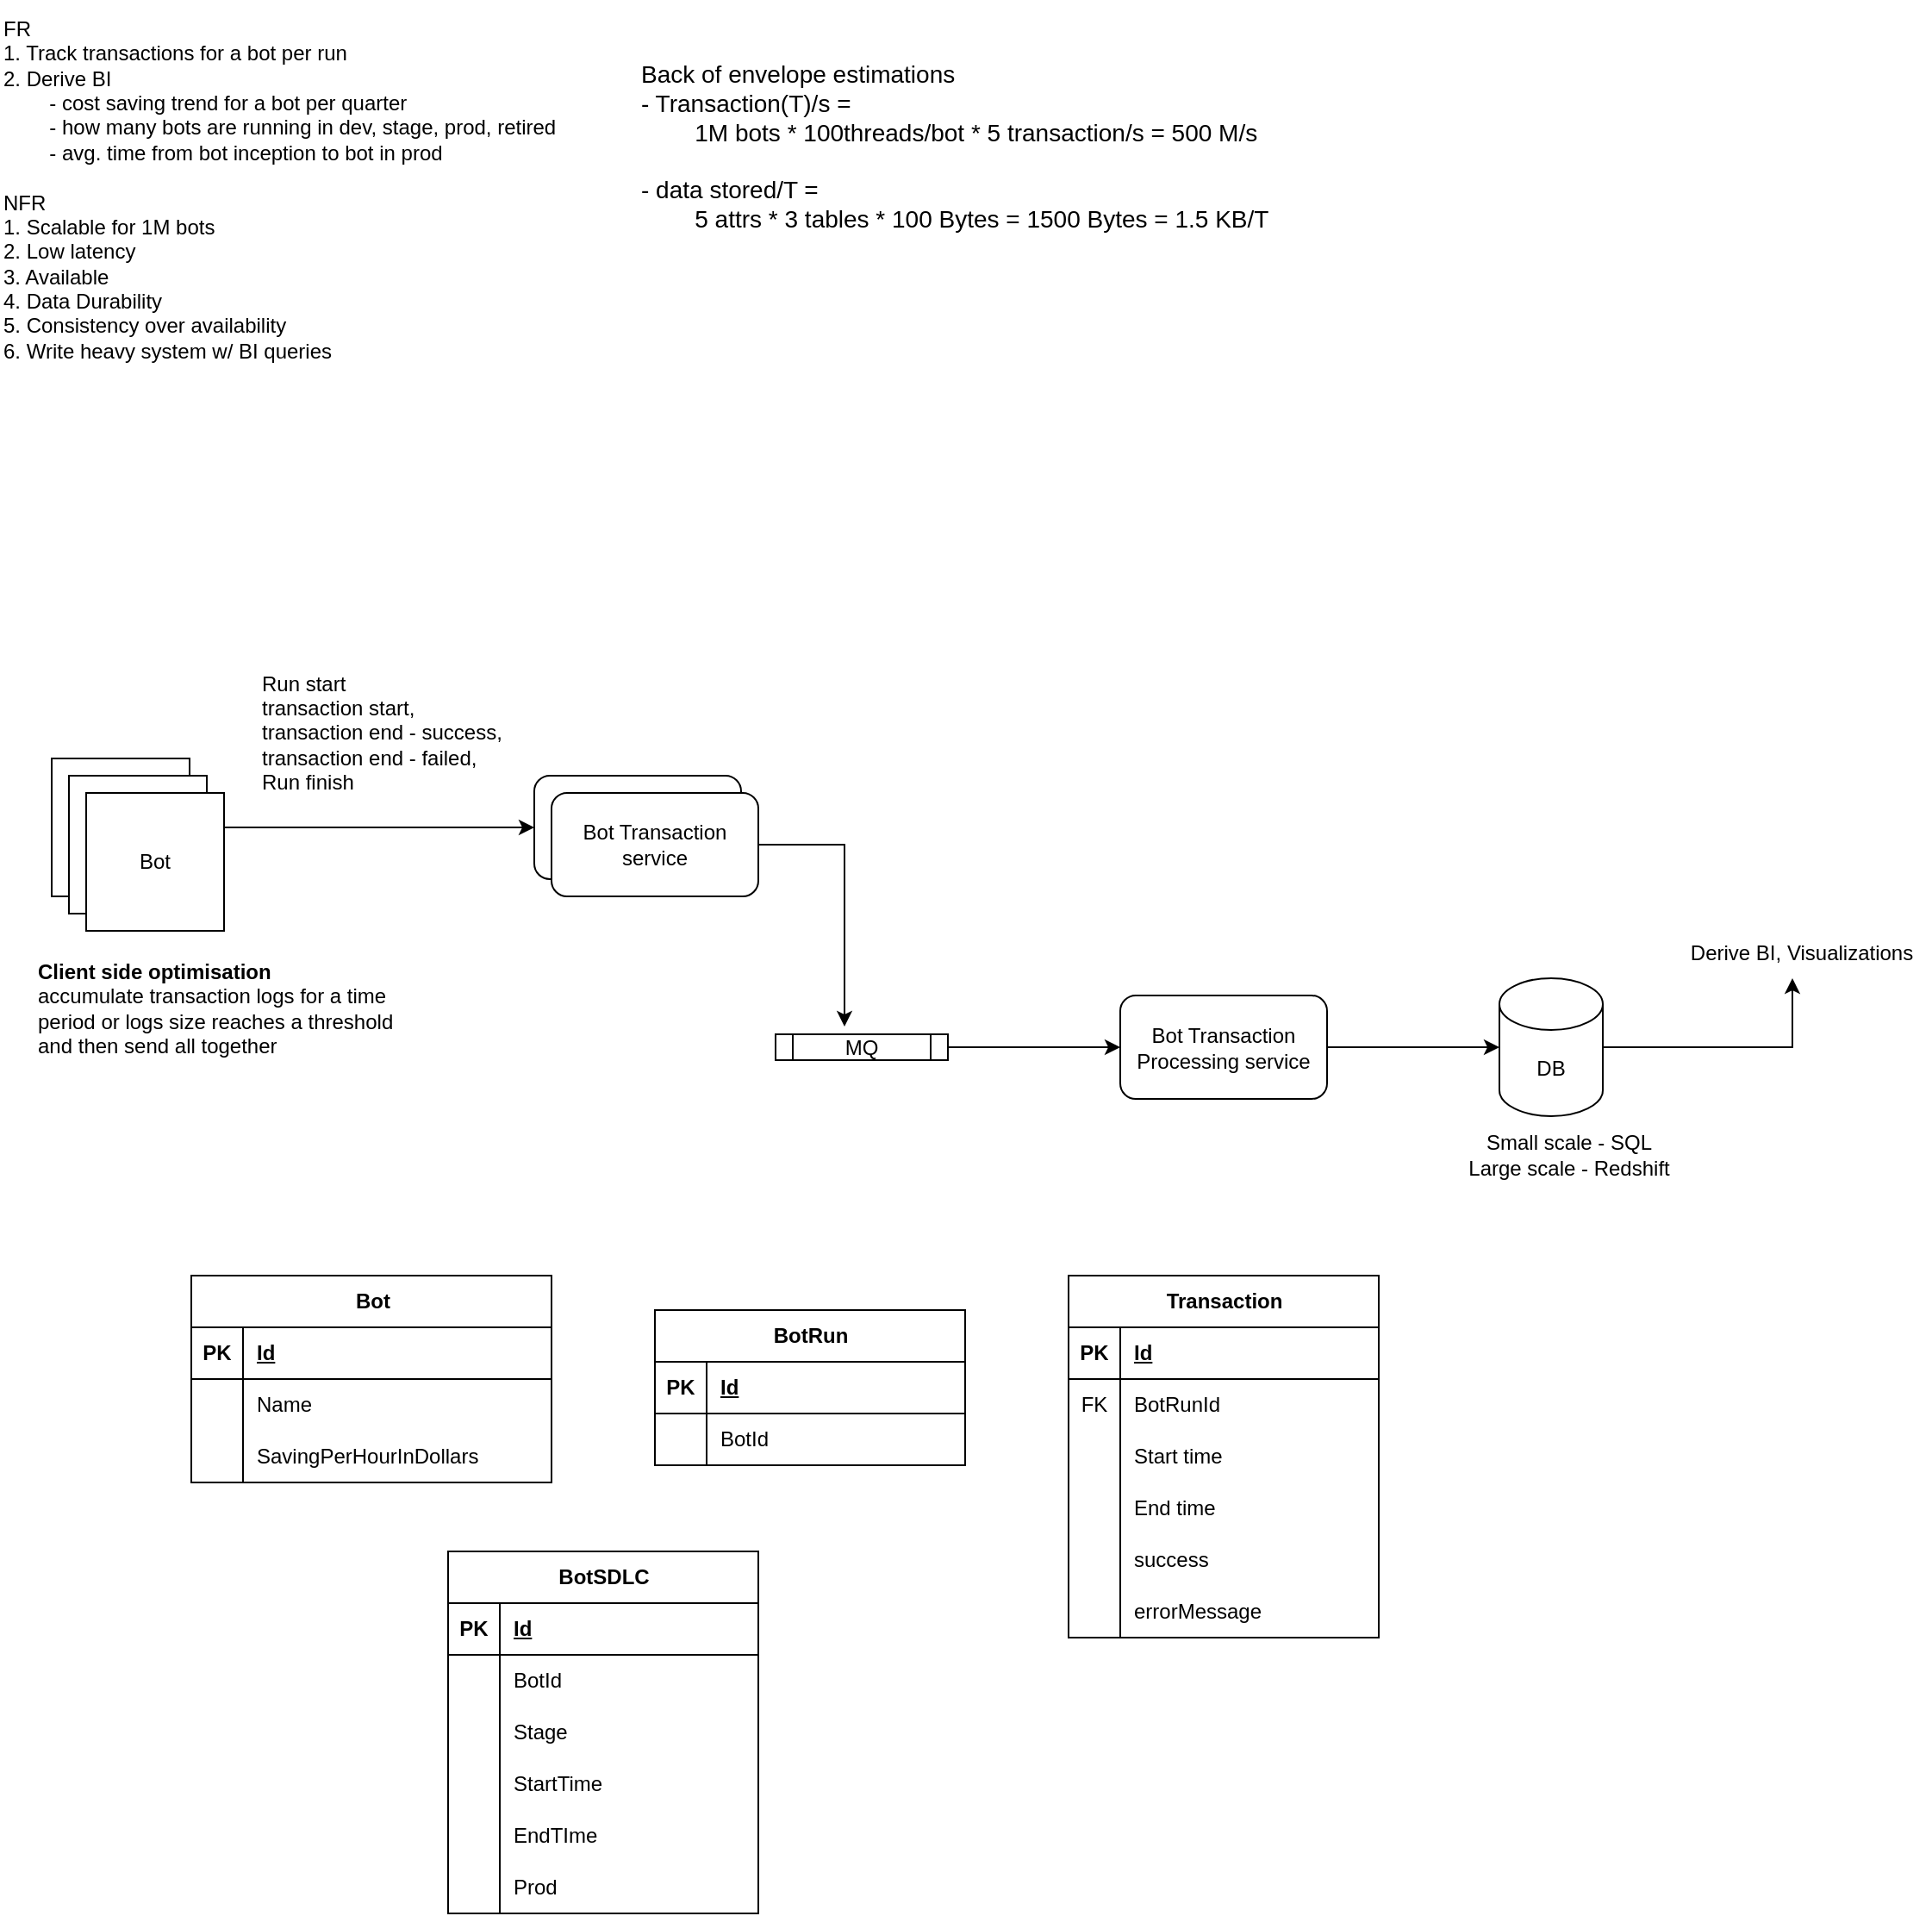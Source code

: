 <mxfile version="22.1.3" type="github">
  <diagram name="Page-1" id="xJvcXuqUQ8Qbdydhz7cT">
    <mxGraphModel dx="1436" dy="985" grid="1" gridSize="10" guides="1" tooltips="1" connect="1" arrows="1" fold="1" page="1" pageScale="1" pageWidth="827" pageHeight="1169" math="0" shadow="0">
      <root>
        <mxCell id="0" />
        <mxCell id="1" parent="0" />
        <mxCell id="weApvxQsDmEx9xJzjFPK-4" style="edgeStyle=orthogonalEdgeStyle;rounded=0;orthogonalLoop=1;jettySize=auto;html=1;" edge="1" parent="1" source="weApvxQsDmEx9xJzjFPK-1">
          <mxGeometry relative="1" as="geometry">
            <mxPoint x="330" y="480" as="targetPoint" />
          </mxGeometry>
        </mxCell>
        <mxCell id="weApvxQsDmEx9xJzjFPK-1" value="Bot 1" style="whiteSpace=wrap;html=1;aspect=fixed;" vertex="1" parent="1">
          <mxGeometry x="50" y="440" width="80" height="80" as="geometry" />
        </mxCell>
        <mxCell id="weApvxQsDmEx9xJzjFPK-5" value="Run start &lt;br&gt;transaction start,&lt;br&gt;transaction end - success, &lt;br&gt;transaction end - failed,&lt;br&gt;Run finish&amp;nbsp;" style="text;html=1;align=left;verticalAlign=middle;resizable=0;points=[];autosize=1;strokeColor=none;fillColor=none;" vertex="1" parent="1">
          <mxGeometry x="170" y="380" width="160" height="90" as="geometry" />
        </mxCell>
        <mxCell id="weApvxQsDmEx9xJzjFPK-6" value="Bot Transaction service" style="rounded=1;whiteSpace=wrap;html=1;" vertex="1" parent="1">
          <mxGeometry x="330" y="450" width="120" height="60" as="geometry" />
        </mxCell>
        <mxCell id="weApvxQsDmEx9xJzjFPK-7" value="FR&lt;br&gt;1. Track transactions for a bot per run&lt;br&gt;2. Derive BI&lt;br&gt;&lt;span style=&quot;white-space: pre;&quot;&gt;&#x9;&lt;/span&gt;- cost saving trend for a bot per quarter&lt;br&gt;&lt;span style=&quot;white-space: pre;&quot;&gt;&#x9;&lt;/span&gt;- how many bots are running in dev, stage, prod, retired&lt;br&gt;&lt;span style=&quot;white-space: pre;&quot;&gt;&#x9;&lt;/span&gt;- avg. time from bot inception to bot in prod&lt;br&gt;&lt;br&gt;NFR&lt;br&gt;1. Scalable for 1M bots&amp;nbsp;&lt;br&gt;2. Low latency&lt;br&gt;3. Available&lt;br&gt;4. Data Durability&amp;nbsp;&lt;br&gt;5. Consistency over availability&lt;br&gt;6. Write heavy system w/ BI queries" style="text;html=1;align=left;verticalAlign=middle;resizable=0;points=[];autosize=1;strokeColor=none;fillColor=none;" vertex="1" parent="1">
          <mxGeometry x="20" width="340" height="220" as="geometry" />
        </mxCell>
        <mxCell id="weApvxQsDmEx9xJzjFPK-20" style="edgeStyle=orthogonalEdgeStyle;rounded=0;orthogonalLoop=1;jettySize=auto;html=1;" edge="1" parent="1" source="weApvxQsDmEx9xJzjFPK-10" target="weApvxQsDmEx9xJzjFPK-21">
          <mxGeometry relative="1" as="geometry">
            <mxPoint x="1090" y="540" as="targetPoint" />
            <Array as="points">
              <mxPoint x="1060" y="607" />
            </Array>
          </mxGeometry>
        </mxCell>
        <mxCell id="weApvxQsDmEx9xJzjFPK-10" value="DB" style="shape=cylinder3;whiteSpace=wrap;html=1;boundedLbl=1;backgroundOutline=1;size=15;" vertex="1" parent="1">
          <mxGeometry x="890" y="567.5" width="60" height="80" as="geometry" />
        </mxCell>
        <mxCell id="weApvxQsDmEx9xJzjFPK-12" value="&lt;font style=&quot;font-size: 14px;&quot;&gt;Back of envelope estimations&lt;br&gt;- Transaction(T)/s = &lt;br&gt;&lt;span style=&quot;white-space: pre;&quot;&gt;&#x9;&lt;/span&gt;1M bots * 100threads/bot * 5 transaction/s = 500 M/s&lt;br&gt;&lt;br&gt;- data stored/T = &lt;br&gt;&lt;span style=&quot;white-space: pre;&quot;&gt;&#x9;&lt;/span&gt;5 attrs * 3 tables * 100 Bytes = 1500 Bytes = 1.5 KB/T&lt;/font&gt;" style="text;html=1;strokeColor=none;fillColor=none;align=left;verticalAlign=middle;whiteSpace=wrap;rounded=0;" vertex="1" parent="1">
          <mxGeometry x="390" y="20" width="430" height="130" as="geometry" />
        </mxCell>
        <mxCell id="weApvxQsDmEx9xJzjFPK-14" style="edgeStyle=orthogonalEdgeStyle;rounded=0;orthogonalLoop=1;jettySize=auto;html=1;entryX=0.4;entryY=-0.3;entryDx=0;entryDy=0;entryPerimeter=0;" edge="1" parent="1" source="weApvxQsDmEx9xJzjFPK-13" target="weApvxQsDmEx9xJzjFPK-15">
          <mxGeometry relative="1" as="geometry">
            <mxPoint x="510" y="580" as="targetPoint" />
          </mxGeometry>
        </mxCell>
        <mxCell id="weApvxQsDmEx9xJzjFPK-13" value="Bot Transaction service" style="rounded=1;whiteSpace=wrap;html=1;" vertex="1" parent="1">
          <mxGeometry x="340" y="460" width="120" height="60" as="geometry" />
        </mxCell>
        <mxCell id="weApvxQsDmEx9xJzjFPK-16" style="edgeStyle=orthogonalEdgeStyle;rounded=0;orthogonalLoop=1;jettySize=auto;html=1;entryX=0;entryY=0.5;entryDx=0;entryDy=0;" edge="1" parent="1" source="weApvxQsDmEx9xJzjFPK-15" target="weApvxQsDmEx9xJzjFPK-17">
          <mxGeometry relative="1" as="geometry">
            <mxPoint x="680" y="607.5" as="targetPoint" />
          </mxGeometry>
        </mxCell>
        <mxCell id="weApvxQsDmEx9xJzjFPK-15" value="MQ" style="shape=process;whiteSpace=wrap;html=1;backgroundOutline=1;" vertex="1" parent="1">
          <mxGeometry x="470" y="600" width="100" height="15" as="geometry" />
        </mxCell>
        <mxCell id="weApvxQsDmEx9xJzjFPK-17" value="Bot Transaction Processing service" style="rounded=1;whiteSpace=wrap;html=1;" vertex="1" parent="1">
          <mxGeometry x="670" y="577.5" width="120" height="60" as="geometry" />
        </mxCell>
        <mxCell id="weApvxQsDmEx9xJzjFPK-18" style="edgeStyle=orthogonalEdgeStyle;rounded=0;orthogonalLoop=1;jettySize=auto;html=1;entryX=0;entryY=0.5;entryDx=0;entryDy=0;entryPerimeter=0;" edge="1" parent="1" source="weApvxQsDmEx9xJzjFPK-17" target="weApvxQsDmEx9xJzjFPK-10">
          <mxGeometry relative="1" as="geometry" />
        </mxCell>
        <mxCell id="weApvxQsDmEx9xJzjFPK-19" value="Small scale - SQL&lt;br&gt;Large scale - Redshift" style="text;html=1;align=center;verticalAlign=middle;resizable=0;points=[];autosize=1;strokeColor=none;fillColor=none;" vertex="1" parent="1">
          <mxGeometry x="860" y="650" width="140" height="40" as="geometry" />
        </mxCell>
        <mxCell id="weApvxQsDmEx9xJzjFPK-21" value="Derive BI, Visualizations" style="text;html=1;align=center;verticalAlign=middle;resizable=0;points=[];autosize=1;strokeColor=none;fillColor=none;" vertex="1" parent="1">
          <mxGeometry x="990" y="537.5" width="150" height="30" as="geometry" />
        </mxCell>
        <mxCell id="weApvxQsDmEx9xJzjFPK-22" value="Bot" style="whiteSpace=wrap;html=1;aspect=fixed;" vertex="1" parent="1">
          <mxGeometry x="60" y="450" width="80" height="80" as="geometry" />
        </mxCell>
        <mxCell id="weApvxQsDmEx9xJzjFPK-23" value="Bot" style="whiteSpace=wrap;html=1;aspect=fixed;" vertex="1" parent="1">
          <mxGeometry x="70" y="460" width="80" height="80" as="geometry" />
        </mxCell>
        <mxCell id="weApvxQsDmEx9xJzjFPK-25" value="&lt;b&gt;Client side optimisation&lt;/b&gt;&lt;br&gt;accumulate transaction logs for a time &lt;br&gt;period or logs size reaches a threshold &lt;br&gt;and then send all together&amp;nbsp;" style="text;html=1;align=left;verticalAlign=middle;resizable=0;points=[];autosize=1;strokeColor=none;fillColor=none;" vertex="1" parent="1">
          <mxGeometry x="40" y="550" width="230" height="70" as="geometry" />
        </mxCell>
        <mxCell id="weApvxQsDmEx9xJzjFPK-30" value="Bot" style="shape=table;startSize=30;container=1;collapsible=1;childLayout=tableLayout;fixedRows=1;rowLines=0;fontStyle=1;align=center;resizeLast=1;html=1;" vertex="1" parent="1">
          <mxGeometry x="131" y="740" width="209" height="120" as="geometry">
            <mxRectangle x="340" y="740" width="70" height="30" as="alternateBounds" />
          </mxGeometry>
        </mxCell>
        <mxCell id="weApvxQsDmEx9xJzjFPK-31" value="" style="shape=tableRow;horizontal=0;startSize=0;swimlaneHead=0;swimlaneBody=0;fillColor=none;collapsible=0;dropTarget=0;points=[[0,0.5],[1,0.5]];portConstraint=eastwest;top=0;left=0;right=0;bottom=1;" vertex="1" parent="weApvxQsDmEx9xJzjFPK-30">
          <mxGeometry y="30" width="209" height="30" as="geometry" />
        </mxCell>
        <mxCell id="weApvxQsDmEx9xJzjFPK-32" value="PK" style="shape=partialRectangle;connectable=0;fillColor=none;top=0;left=0;bottom=0;right=0;fontStyle=1;overflow=hidden;whiteSpace=wrap;html=1;" vertex="1" parent="weApvxQsDmEx9xJzjFPK-31">
          <mxGeometry width="30" height="30" as="geometry">
            <mxRectangle width="30" height="30" as="alternateBounds" />
          </mxGeometry>
        </mxCell>
        <mxCell id="weApvxQsDmEx9xJzjFPK-33" value="Id" style="shape=partialRectangle;connectable=0;fillColor=none;top=0;left=0;bottom=0;right=0;align=left;spacingLeft=6;fontStyle=5;overflow=hidden;whiteSpace=wrap;html=1;" vertex="1" parent="weApvxQsDmEx9xJzjFPK-31">
          <mxGeometry x="30" width="179" height="30" as="geometry">
            <mxRectangle width="179" height="30" as="alternateBounds" />
          </mxGeometry>
        </mxCell>
        <mxCell id="weApvxQsDmEx9xJzjFPK-73" value="" style="shape=tableRow;horizontal=0;startSize=0;swimlaneHead=0;swimlaneBody=0;fillColor=none;collapsible=0;dropTarget=0;points=[[0,0.5],[1,0.5]];portConstraint=eastwest;top=0;left=0;right=0;bottom=0;" vertex="1" parent="weApvxQsDmEx9xJzjFPK-30">
          <mxGeometry y="60" width="209" height="30" as="geometry" />
        </mxCell>
        <mxCell id="weApvxQsDmEx9xJzjFPK-74" value="" style="shape=partialRectangle;connectable=0;fillColor=none;top=0;left=0;bottom=0;right=0;editable=1;overflow=hidden;whiteSpace=wrap;html=1;" vertex="1" parent="weApvxQsDmEx9xJzjFPK-73">
          <mxGeometry width="30" height="30" as="geometry">
            <mxRectangle width="30" height="30" as="alternateBounds" />
          </mxGeometry>
        </mxCell>
        <mxCell id="weApvxQsDmEx9xJzjFPK-75" value="Name" style="shape=partialRectangle;connectable=0;fillColor=none;top=0;left=0;bottom=0;right=0;align=left;spacingLeft=6;overflow=hidden;whiteSpace=wrap;html=1;" vertex="1" parent="weApvxQsDmEx9xJzjFPK-73">
          <mxGeometry x="30" width="179" height="30" as="geometry">
            <mxRectangle width="179" height="30" as="alternateBounds" />
          </mxGeometry>
        </mxCell>
        <mxCell id="weApvxQsDmEx9xJzjFPK-98" value="" style="shape=tableRow;horizontal=0;startSize=0;swimlaneHead=0;swimlaneBody=0;fillColor=none;collapsible=0;dropTarget=0;points=[[0,0.5],[1,0.5]];portConstraint=eastwest;top=0;left=0;right=0;bottom=0;" vertex="1" parent="weApvxQsDmEx9xJzjFPK-30">
          <mxGeometry y="90" width="209" height="30" as="geometry" />
        </mxCell>
        <mxCell id="weApvxQsDmEx9xJzjFPK-99" value="" style="shape=partialRectangle;connectable=0;fillColor=none;top=0;left=0;bottom=0;right=0;editable=1;overflow=hidden;whiteSpace=wrap;html=1;" vertex="1" parent="weApvxQsDmEx9xJzjFPK-98">
          <mxGeometry width="30" height="30" as="geometry">
            <mxRectangle width="30" height="30" as="alternateBounds" />
          </mxGeometry>
        </mxCell>
        <mxCell id="weApvxQsDmEx9xJzjFPK-100" value="SavingPerHourInDollars" style="shape=partialRectangle;connectable=0;fillColor=none;top=0;left=0;bottom=0;right=0;align=left;spacingLeft=6;overflow=hidden;whiteSpace=wrap;html=1;" vertex="1" parent="weApvxQsDmEx9xJzjFPK-98">
          <mxGeometry x="30" width="179" height="30" as="geometry">
            <mxRectangle width="179" height="30" as="alternateBounds" />
          </mxGeometry>
        </mxCell>
        <mxCell id="weApvxQsDmEx9xJzjFPK-43" value="Transaction" style="shape=table;startSize=30;container=1;collapsible=1;childLayout=tableLayout;fixedRows=1;rowLines=0;fontStyle=1;align=center;resizeLast=1;html=1;" vertex="1" parent="1">
          <mxGeometry x="640" y="740" width="180" height="210" as="geometry">
            <mxRectangle x="340" y="740" width="70" height="30" as="alternateBounds" />
          </mxGeometry>
        </mxCell>
        <mxCell id="weApvxQsDmEx9xJzjFPK-44" value="" style="shape=tableRow;horizontal=0;startSize=0;swimlaneHead=0;swimlaneBody=0;fillColor=none;collapsible=0;dropTarget=0;points=[[0,0.5],[1,0.5]];portConstraint=eastwest;top=0;left=0;right=0;bottom=1;" vertex="1" parent="weApvxQsDmEx9xJzjFPK-43">
          <mxGeometry y="30" width="180" height="30" as="geometry" />
        </mxCell>
        <mxCell id="weApvxQsDmEx9xJzjFPK-45" value="PK" style="shape=partialRectangle;connectable=0;fillColor=none;top=0;left=0;bottom=0;right=0;fontStyle=1;overflow=hidden;whiteSpace=wrap;html=1;" vertex="1" parent="weApvxQsDmEx9xJzjFPK-44">
          <mxGeometry width="30" height="30" as="geometry">
            <mxRectangle width="30" height="30" as="alternateBounds" />
          </mxGeometry>
        </mxCell>
        <mxCell id="weApvxQsDmEx9xJzjFPK-46" value="Id" style="shape=partialRectangle;connectable=0;fillColor=none;top=0;left=0;bottom=0;right=0;align=left;spacingLeft=6;fontStyle=5;overflow=hidden;whiteSpace=wrap;html=1;" vertex="1" parent="weApvxQsDmEx9xJzjFPK-44">
          <mxGeometry x="30" width="150" height="30" as="geometry">
            <mxRectangle width="150" height="30" as="alternateBounds" />
          </mxGeometry>
        </mxCell>
        <mxCell id="weApvxQsDmEx9xJzjFPK-47" value="" style="shape=tableRow;horizontal=0;startSize=0;swimlaneHead=0;swimlaneBody=0;fillColor=none;collapsible=0;dropTarget=0;points=[[0,0.5],[1,0.5]];portConstraint=eastwest;top=0;left=0;right=0;bottom=0;" vertex="1" parent="weApvxQsDmEx9xJzjFPK-43">
          <mxGeometry y="60" width="180" height="30" as="geometry" />
        </mxCell>
        <mxCell id="weApvxQsDmEx9xJzjFPK-48" value="FK" style="shape=partialRectangle;connectable=0;fillColor=none;top=0;left=0;bottom=0;right=0;editable=1;overflow=hidden;whiteSpace=wrap;html=1;" vertex="1" parent="weApvxQsDmEx9xJzjFPK-47">
          <mxGeometry width="30" height="30" as="geometry">
            <mxRectangle width="30" height="30" as="alternateBounds" />
          </mxGeometry>
        </mxCell>
        <mxCell id="weApvxQsDmEx9xJzjFPK-49" value="BotRunId" style="shape=partialRectangle;connectable=0;fillColor=none;top=0;left=0;bottom=0;right=0;align=left;spacingLeft=6;overflow=hidden;whiteSpace=wrap;html=1;" vertex="1" parent="weApvxQsDmEx9xJzjFPK-47">
          <mxGeometry x="30" width="150" height="30" as="geometry">
            <mxRectangle width="150" height="30" as="alternateBounds" />
          </mxGeometry>
        </mxCell>
        <mxCell id="weApvxQsDmEx9xJzjFPK-86" value="" style="shape=tableRow;horizontal=0;startSize=0;swimlaneHead=0;swimlaneBody=0;fillColor=none;collapsible=0;dropTarget=0;points=[[0,0.5],[1,0.5]];portConstraint=eastwest;top=0;left=0;right=0;bottom=0;" vertex="1" parent="weApvxQsDmEx9xJzjFPK-43">
          <mxGeometry y="90" width="180" height="30" as="geometry" />
        </mxCell>
        <mxCell id="weApvxQsDmEx9xJzjFPK-87" value="" style="shape=partialRectangle;connectable=0;fillColor=none;top=0;left=0;bottom=0;right=0;editable=1;overflow=hidden;whiteSpace=wrap;html=1;" vertex="1" parent="weApvxQsDmEx9xJzjFPK-86">
          <mxGeometry width="30" height="30" as="geometry">
            <mxRectangle width="30" height="30" as="alternateBounds" />
          </mxGeometry>
        </mxCell>
        <mxCell id="weApvxQsDmEx9xJzjFPK-88" value="Start time" style="shape=partialRectangle;connectable=0;fillColor=none;top=0;left=0;bottom=0;right=0;align=left;spacingLeft=6;overflow=hidden;whiteSpace=wrap;html=1;" vertex="1" parent="weApvxQsDmEx9xJzjFPK-86">
          <mxGeometry x="30" width="150" height="30" as="geometry">
            <mxRectangle width="150" height="30" as="alternateBounds" />
          </mxGeometry>
        </mxCell>
        <mxCell id="weApvxQsDmEx9xJzjFPK-89" value="" style="shape=tableRow;horizontal=0;startSize=0;swimlaneHead=0;swimlaneBody=0;fillColor=none;collapsible=0;dropTarget=0;points=[[0,0.5],[1,0.5]];portConstraint=eastwest;top=0;left=0;right=0;bottom=0;" vertex="1" parent="weApvxQsDmEx9xJzjFPK-43">
          <mxGeometry y="120" width="180" height="30" as="geometry" />
        </mxCell>
        <mxCell id="weApvxQsDmEx9xJzjFPK-90" value="" style="shape=partialRectangle;connectable=0;fillColor=none;top=0;left=0;bottom=0;right=0;editable=1;overflow=hidden;whiteSpace=wrap;html=1;" vertex="1" parent="weApvxQsDmEx9xJzjFPK-89">
          <mxGeometry width="30" height="30" as="geometry">
            <mxRectangle width="30" height="30" as="alternateBounds" />
          </mxGeometry>
        </mxCell>
        <mxCell id="weApvxQsDmEx9xJzjFPK-91" value="End time" style="shape=partialRectangle;connectable=0;fillColor=none;top=0;left=0;bottom=0;right=0;align=left;spacingLeft=6;overflow=hidden;whiteSpace=wrap;html=1;" vertex="1" parent="weApvxQsDmEx9xJzjFPK-89">
          <mxGeometry x="30" width="150" height="30" as="geometry">
            <mxRectangle width="150" height="30" as="alternateBounds" />
          </mxGeometry>
        </mxCell>
        <mxCell id="weApvxQsDmEx9xJzjFPK-92" value="" style="shape=tableRow;horizontal=0;startSize=0;swimlaneHead=0;swimlaneBody=0;fillColor=none;collapsible=0;dropTarget=0;points=[[0,0.5],[1,0.5]];portConstraint=eastwest;top=0;left=0;right=0;bottom=0;" vertex="1" parent="weApvxQsDmEx9xJzjFPK-43">
          <mxGeometry y="150" width="180" height="30" as="geometry" />
        </mxCell>
        <mxCell id="weApvxQsDmEx9xJzjFPK-93" value="" style="shape=partialRectangle;connectable=0;fillColor=none;top=0;left=0;bottom=0;right=0;editable=1;overflow=hidden;whiteSpace=wrap;html=1;" vertex="1" parent="weApvxQsDmEx9xJzjFPK-92">
          <mxGeometry width="30" height="30" as="geometry">
            <mxRectangle width="30" height="30" as="alternateBounds" />
          </mxGeometry>
        </mxCell>
        <mxCell id="weApvxQsDmEx9xJzjFPK-94" value="success" style="shape=partialRectangle;connectable=0;fillColor=none;top=0;left=0;bottom=0;right=0;align=left;spacingLeft=6;overflow=hidden;whiteSpace=wrap;html=1;" vertex="1" parent="weApvxQsDmEx9xJzjFPK-92">
          <mxGeometry x="30" width="150" height="30" as="geometry">
            <mxRectangle width="150" height="30" as="alternateBounds" />
          </mxGeometry>
        </mxCell>
        <mxCell id="weApvxQsDmEx9xJzjFPK-95" value="" style="shape=tableRow;horizontal=0;startSize=0;swimlaneHead=0;swimlaneBody=0;fillColor=none;collapsible=0;dropTarget=0;points=[[0,0.5],[1,0.5]];portConstraint=eastwest;top=0;left=0;right=0;bottom=0;" vertex="1" parent="weApvxQsDmEx9xJzjFPK-43">
          <mxGeometry y="180" width="180" height="30" as="geometry" />
        </mxCell>
        <mxCell id="weApvxQsDmEx9xJzjFPK-96" value="" style="shape=partialRectangle;connectable=0;fillColor=none;top=0;left=0;bottom=0;right=0;editable=1;overflow=hidden;whiteSpace=wrap;html=1;" vertex="1" parent="weApvxQsDmEx9xJzjFPK-95">
          <mxGeometry width="30" height="30" as="geometry">
            <mxRectangle width="30" height="30" as="alternateBounds" />
          </mxGeometry>
        </mxCell>
        <mxCell id="weApvxQsDmEx9xJzjFPK-97" value="errorMessage" style="shape=partialRectangle;connectable=0;fillColor=none;top=0;left=0;bottom=0;right=0;align=left;spacingLeft=6;overflow=hidden;whiteSpace=wrap;html=1;" vertex="1" parent="weApvxQsDmEx9xJzjFPK-95">
          <mxGeometry x="30" width="150" height="30" as="geometry">
            <mxRectangle width="150" height="30" as="alternateBounds" />
          </mxGeometry>
        </mxCell>
        <mxCell id="weApvxQsDmEx9xJzjFPK-76" value="BotRun" style="shape=table;startSize=30;container=1;collapsible=1;childLayout=tableLayout;fixedRows=1;rowLines=0;fontStyle=1;align=center;resizeLast=1;html=1;" vertex="1" parent="1">
          <mxGeometry x="400" y="760" width="180" height="90" as="geometry">
            <mxRectangle x="340" y="740" width="70" height="30" as="alternateBounds" />
          </mxGeometry>
        </mxCell>
        <mxCell id="weApvxQsDmEx9xJzjFPK-77" value="" style="shape=tableRow;horizontal=0;startSize=0;swimlaneHead=0;swimlaneBody=0;fillColor=none;collapsible=0;dropTarget=0;points=[[0,0.5],[1,0.5]];portConstraint=eastwest;top=0;left=0;right=0;bottom=1;" vertex="1" parent="weApvxQsDmEx9xJzjFPK-76">
          <mxGeometry y="30" width="180" height="30" as="geometry" />
        </mxCell>
        <mxCell id="weApvxQsDmEx9xJzjFPK-78" value="PK" style="shape=partialRectangle;connectable=0;fillColor=none;top=0;left=0;bottom=0;right=0;fontStyle=1;overflow=hidden;whiteSpace=wrap;html=1;" vertex="1" parent="weApvxQsDmEx9xJzjFPK-77">
          <mxGeometry width="30" height="30" as="geometry">
            <mxRectangle width="30" height="30" as="alternateBounds" />
          </mxGeometry>
        </mxCell>
        <mxCell id="weApvxQsDmEx9xJzjFPK-79" value="Id" style="shape=partialRectangle;connectable=0;fillColor=none;top=0;left=0;bottom=0;right=0;align=left;spacingLeft=6;fontStyle=5;overflow=hidden;whiteSpace=wrap;html=1;" vertex="1" parent="weApvxQsDmEx9xJzjFPK-77">
          <mxGeometry x="30" width="150" height="30" as="geometry">
            <mxRectangle width="150" height="30" as="alternateBounds" />
          </mxGeometry>
        </mxCell>
        <mxCell id="weApvxQsDmEx9xJzjFPK-80" value="" style="shape=tableRow;horizontal=0;startSize=0;swimlaneHead=0;swimlaneBody=0;fillColor=none;collapsible=0;dropTarget=0;points=[[0,0.5],[1,0.5]];portConstraint=eastwest;top=0;left=0;right=0;bottom=0;" vertex="1" parent="weApvxQsDmEx9xJzjFPK-76">
          <mxGeometry y="60" width="180" height="30" as="geometry" />
        </mxCell>
        <mxCell id="weApvxQsDmEx9xJzjFPK-81" value="" style="shape=partialRectangle;connectable=0;fillColor=none;top=0;left=0;bottom=0;right=0;editable=1;overflow=hidden;whiteSpace=wrap;html=1;" vertex="1" parent="weApvxQsDmEx9xJzjFPK-80">
          <mxGeometry width="30" height="30" as="geometry">
            <mxRectangle width="30" height="30" as="alternateBounds" />
          </mxGeometry>
        </mxCell>
        <mxCell id="weApvxQsDmEx9xJzjFPK-82" value="BotId" style="shape=partialRectangle;connectable=0;fillColor=none;top=0;left=0;bottom=0;right=0;align=left;spacingLeft=6;overflow=hidden;whiteSpace=wrap;html=1;" vertex="1" parent="weApvxQsDmEx9xJzjFPK-80">
          <mxGeometry x="30" width="150" height="30" as="geometry">
            <mxRectangle width="150" height="30" as="alternateBounds" />
          </mxGeometry>
        </mxCell>
        <mxCell id="weApvxQsDmEx9xJzjFPK-101" value="BotSDLC" style="shape=table;startSize=30;container=1;collapsible=1;childLayout=tableLayout;fixedRows=1;rowLines=0;fontStyle=1;align=center;resizeLast=1;html=1;" vertex="1" parent="1">
          <mxGeometry x="280" y="900" width="180" height="210" as="geometry">
            <mxRectangle x="340" y="740" width="70" height="30" as="alternateBounds" />
          </mxGeometry>
        </mxCell>
        <mxCell id="weApvxQsDmEx9xJzjFPK-102" value="" style="shape=tableRow;horizontal=0;startSize=0;swimlaneHead=0;swimlaneBody=0;fillColor=none;collapsible=0;dropTarget=0;points=[[0,0.5],[1,0.5]];portConstraint=eastwest;top=0;left=0;right=0;bottom=1;" vertex="1" parent="weApvxQsDmEx9xJzjFPK-101">
          <mxGeometry y="30" width="180" height="30" as="geometry" />
        </mxCell>
        <mxCell id="weApvxQsDmEx9xJzjFPK-103" value="PK" style="shape=partialRectangle;connectable=0;fillColor=none;top=0;left=0;bottom=0;right=0;fontStyle=1;overflow=hidden;whiteSpace=wrap;html=1;" vertex="1" parent="weApvxQsDmEx9xJzjFPK-102">
          <mxGeometry width="30" height="30" as="geometry">
            <mxRectangle width="30" height="30" as="alternateBounds" />
          </mxGeometry>
        </mxCell>
        <mxCell id="weApvxQsDmEx9xJzjFPK-104" value="Id" style="shape=partialRectangle;connectable=0;fillColor=none;top=0;left=0;bottom=0;right=0;align=left;spacingLeft=6;fontStyle=5;overflow=hidden;whiteSpace=wrap;html=1;" vertex="1" parent="weApvxQsDmEx9xJzjFPK-102">
          <mxGeometry x="30" width="150" height="30" as="geometry">
            <mxRectangle width="150" height="30" as="alternateBounds" />
          </mxGeometry>
        </mxCell>
        <mxCell id="weApvxQsDmEx9xJzjFPK-105" value="" style="shape=tableRow;horizontal=0;startSize=0;swimlaneHead=0;swimlaneBody=0;fillColor=none;collapsible=0;dropTarget=0;points=[[0,0.5],[1,0.5]];portConstraint=eastwest;top=0;left=0;right=0;bottom=0;" vertex="1" parent="weApvxQsDmEx9xJzjFPK-101">
          <mxGeometry y="60" width="180" height="30" as="geometry" />
        </mxCell>
        <mxCell id="weApvxQsDmEx9xJzjFPK-106" value="" style="shape=partialRectangle;connectable=0;fillColor=none;top=0;left=0;bottom=0;right=0;editable=1;overflow=hidden;whiteSpace=wrap;html=1;" vertex="1" parent="weApvxQsDmEx9xJzjFPK-105">
          <mxGeometry width="30" height="30" as="geometry">
            <mxRectangle width="30" height="30" as="alternateBounds" />
          </mxGeometry>
        </mxCell>
        <mxCell id="weApvxQsDmEx9xJzjFPK-107" value="BotId" style="shape=partialRectangle;connectable=0;fillColor=none;top=0;left=0;bottom=0;right=0;align=left;spacingLeft=6;overflow=hidden;whiteSpace=wrap;html=1;" vertex="1" parent="weApvxQsDmEx9xJzjFPK-105">
          <mxGeometry x="30" width="150" height="30" as="geometry">
            <mxRectangle width="150" height="30" as="alternateBounds" />
          </mxGeometry>
        </mxCell>
        <mxCell id="weApvxQsDmEx9xJzjFPK-111" value="" style="shape=tableRow;horizontal=0;startSize=0;swimlaneHead=0;swimlaneBody=0;fillColor=none;collapsible=0;dropTarget=0;points=[[0,0.5],[1,0.5]];portConstraint=eastwest;top=0;left=0;right=0;bottom=0;" vertex="1" parent="weApvxQsDmEx9xJzjFPK-101">
          <mxGeometry y="90" width="180" height="30" as="geometry" />
        </mxCell>
        <mxCell id="weApvxQsDmEx9xJzjFPK-112" value="" style="shape=partialRectangle;connectable=0;fillColor=none;top=0;left=0;bottom=0;right=0;editable=1;overflow=hidden;whiteSpace=wrap;html=1;" vertex="1" parent="weApvxQsDmEx9xJzjFPK-111">
          <mxGeometry width="30" height="30" as="geometry">
            <mxRectangle width="30" height="30" as="alternateBounds" />
          </mxGeometry>
        </mxCell>
        <mxCell id="weApvxQsDmEx9xJzjFPK-113" value="Stage" style="shape=partialRectangle;connectable=0;fillColor=none;top=0;left=0;bottom=0;right=0;align=left;spacingLeft=6;overflow=hidden;whiteSpace=wrap;html=1;" vertex="1" parent="weApvxQsDmEx9xJzjFPK-111">
          <mxGeometry x="30" width="150" height="30" as="geometry">
            <mxRectangle width="150" height="30" as="alternateBounds" />
          </mxGeometry>
        </mxCell>
        <mxCell id="weApvxQsDmEx9xJzjFPK-114" value="" style="shape=tableRow;horizontal=0;startSize=0;swimlaneHead=0;swimlaneBody=0;fillColor=none;collapsible=0;dropTarget=0;points=[[0,0.5],[1,0.5]];portConstraint=eastwest;top=0;left=0;right=0;bottom=0;" vertex="1" parent="weApvxQsDmEx9xJzjFPK-101">
          <mxGeometry y="120" width="180" height="30" as="geometry" />
        </mxCell>
        <mxCell id="weApvxQsDmEx9xJzjFPK-115" value="" style="shape=partialRectangle;connectable=0;fillColor=none;top=0;left=0;bottom=0;right=0;editable=1;overflow=hidden;whiteSpace=wrap;html=1;" vertex="1" parent="weApvxQsDmEx9xJzjFPK-114">
          <mxGeometry width="30" height="30" as="geometry">
            <mxRectangle width="30" height="30" as="alternateBounds" />
          </mxGeometry>
        </mxCell>
        <mxCell id="weApvxQsDmEx9xJzjFPK-116" value="StartTime" style="shape=partialRectangle;connectable=0;fillColor=none;top=0;left=0;bottom=0;right=0;align=left;spacingLeft=6;overflow=hidden;whiteSpace=wrap;html=1;" vertex="1" parent="weApvxQsDmEx9xJzjFPK-114">
          <mxGeometry x="30" width="150" height="30" as="geometry">
            <mxRectangle width="150" height="30" as="alternateBounds" />
          </mxGeometry>
        </mxCell>
        <mxCell id="weApvxQsDmEx9xJzjFPK-117" value="" style="shape=tableRow;horizontal=0;startSize=0;swimlaneHead=0;swimlaneBody=0;fillColor=none;collapsible=0;dropTarget=0;points=[[0,0.5],[1,0.5]];portConstraint=eastwest;top=0;left=0;right=0;bottom=0;" vertex="1" parent="weApvxQsDmEx9xJzjFPK-101">
          <mxGeometry y="150" width="180" height="30" as="geometry" />
        </mxCell>
        <mxCell id="weApvxQsDmEx9xJzjFPK-118" value="" style="shape=partialRectangle;connectable=0;fillColor=none;top=0;left=0;bottom=0;right=0;editable=1;overflow=hidden;whiteSpace=wrap;html=1;" vertex="1" parent="weApvxQsDmEx9xJzjFPK-117">
          <mxGeometry width="30" height="30" as="geometry">
            <mxRectangle width="30" height="30" as="alternateBounds" />
          </mxGeometry>
        </mxCell>
        <mxCell id="weApvxQsDmEx9xJzjFPK-119" value="EndTIme" style="shape=partialRectangle;connectable=0;fillColor=none;top=0;left=0;bottom=0;right=0;align=left;spacingLeft=6;overflow=hidden;whiteSpace=wrap;html=1;" vertex="1" parent="weApvxQsDmEx9xJzjFPK-117">
          <mxGeometry x="30" width="150" height="30" as="geometry">
            <mxRectangle width="150" height="30" as="alternateBounds" />
          </mxGeometry>
        </mxCell>
        <mxCell id="weApvxQsDmEx9xJzjFPK-120" value="" style="shape=tableRow;horizontal=0;startSize=0;swimlaneHead=0;swimlaneBody=0;fillColor=none;collapsible=0;dropTarget=0;points=[[0,0.5],[1,0.5]];portConstraint=eastwest;top=0;left=0;right=0;bottom=0;" vertex="1" parent="weApvxQsDmEx9xJzjFPK-101">
          <mxGeometry y="180" width="180" height="30" as="geometry" />
        </mxCell>
        <mxCell id="weApvxQsDmEx9xJzjFPK-121" value="" style="shape=partialRectangle;connectable=0;fillColor=none;top=0;left=0;bottom=0;right=0;editable=1;overflow=hidden;whiteSpace=wrap;html=1;" vertex="1" parent="weApvxQsDmEx9xJzjFPK-120">
          <mxGeometry width="30" height="30" as="geometry">
            <mxRectangle width="30" height="30" as="alternateBounds" />
          </mxGeometry>
        </mxCell>
        <mxCell id="weApvxQsDmEx9xJzjFPK-122" value="Prod" style="shape=partialRectangle;connectable=0;fillColor=none;top=0;left=0;bottom=0;right=0;align=left;spacingLeft=6;overflow=hidden;whiteSpace=wrap;html=1;" vertex="1" parent="weApvxQsDmEx9xJzjFPK-120">
          <mxGeometry x="30" width="150" height="30" as="geometry">
            <mxRectangle width="150" height="30" as="alternateBounds" />
          </mxGeometry>
        </mxCell>
      </root>
    </mxGraphModel>
  </diagram>
</mxfile>
